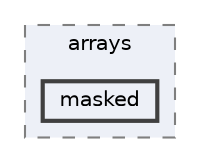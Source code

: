 digraph "/home/jam/Research/IRES-2025/dev/src/llm-scripts/testing/hypothesis-testing/hyp-env/lib/python3.12/site-packages/pandas/tests/arrays/masked"
{
 // LATEX_PDF_SIZE
  bgcolor="transparent";
  edge [fontname=Helvetica,fontsize=10,labelfontname=Helvetica,labelfontsize=10];
  node [fontname=Helvetica,fontsize=10,shape=box,height=0.2,width=0.4];
  compound=true
  subgraph clusterdir_b796e89c5cc872c4f8d6ec401969ee58 {
    graph [ bgcolor="#edf0f7", pencolor="grey50", label="arrays", fontname=Helvetica,fontsize=10 style="filled,dashed", URL="dir_b796e89c5cc872c4f8d6ec401969ee58.html",tooltip=""]
  dir_de7f01751d40eaaab442fe4647a3e08a [label="masked", fillcolor="#edf0f7", color="grey25", style="filled,bold", URL="dir_de7f01751d40eaaab442fe4647a3e08a.html",tooltip=""];
  }
}
